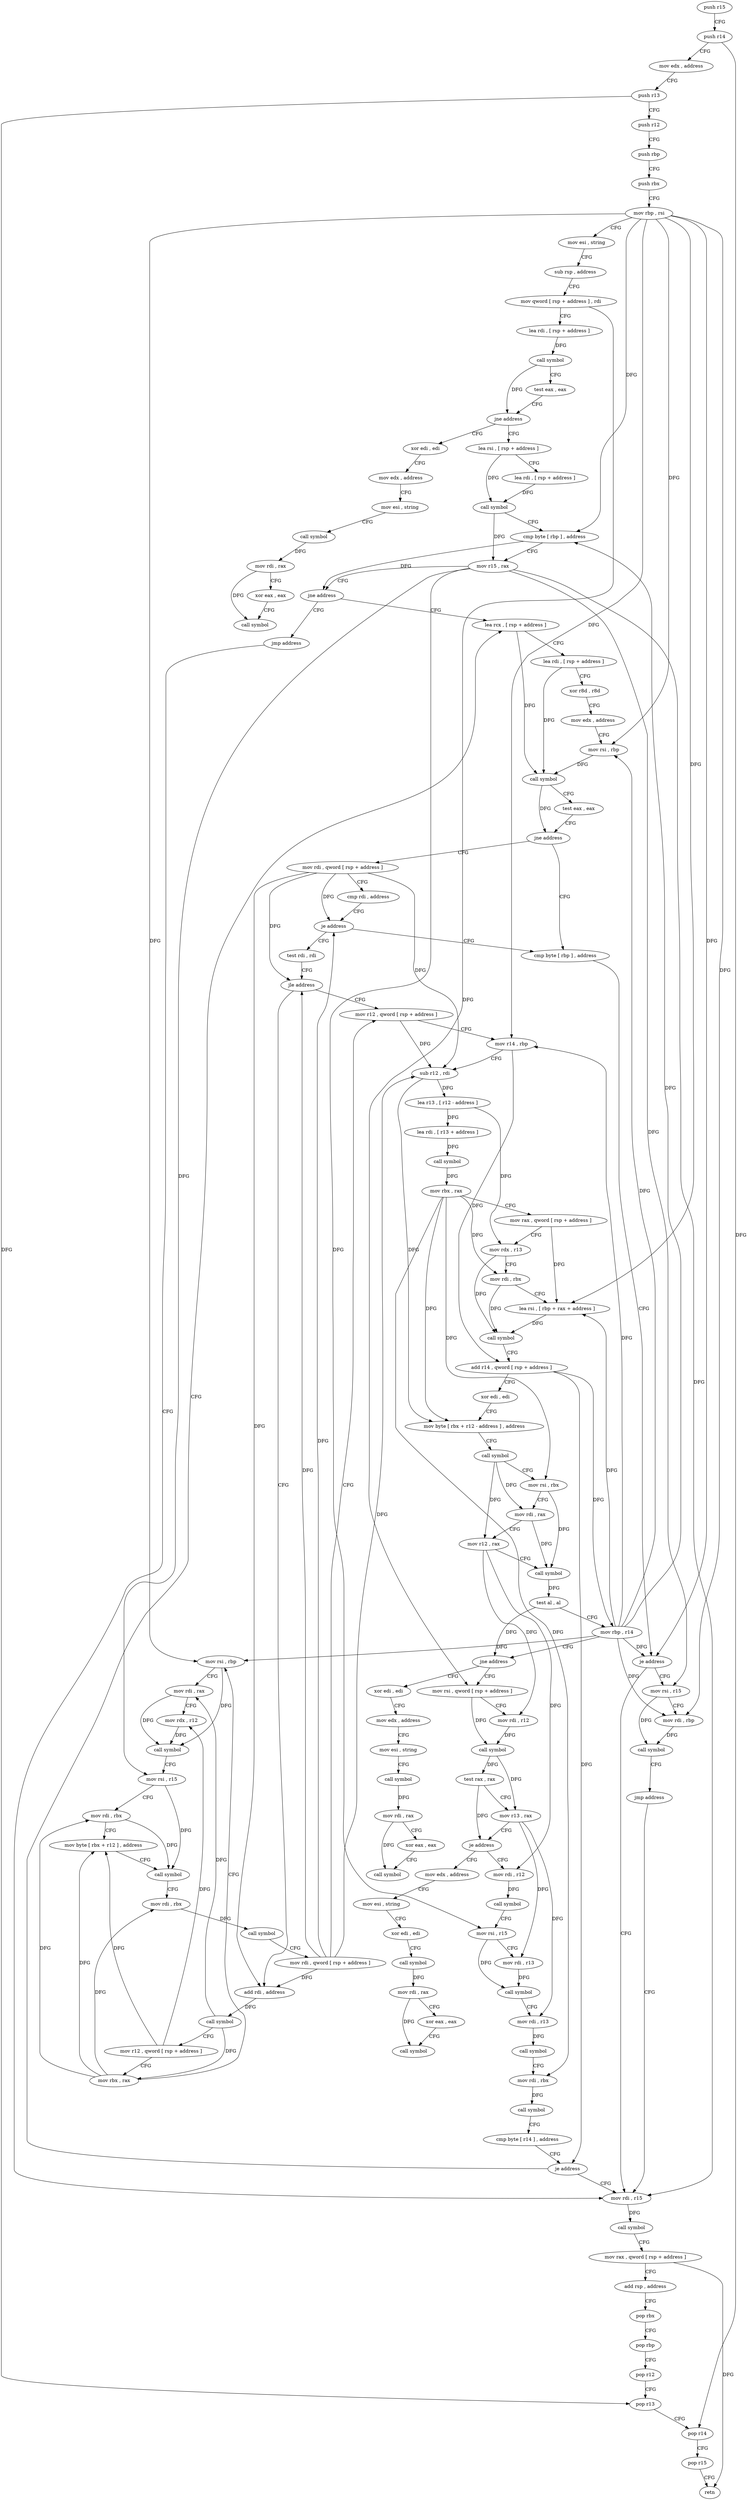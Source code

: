 digraph "func" {
"4216832" [label = "push r15" ]
"4216834" [label = "push r14" ]
"4216836" [label = "mov edx , address" ]
"4216841" [label = "push r13" ]
"4216843" [label = "push r12" ]
"4216845" [label = "push rbp" ]
"4216846" [label = "push rbx" ]
"4216847" [label = "mov rbp , rsi" ]
"4216850" [label = "mov esi , string" ]
"4216855" [label = "sub rsp , address" ]
"4216859" [label = "mov qword [ rsp + address ] , rdi" ]
"4216864" [label = "lea rdi , [ rsp + address ]" ]
"4216869" [label = "call symbol" ]
"4216874" [label = "test eax , eax" ]
"4216876" [label = "jne address" ]
"4217336" [label = "xor edi , edi" ]
"4216882" [label = "lea rsi , [ rsp + address ]" ]
"4217338" [label = "mov edx , address" ]
"4217343" [label = "mov esi , string" ]
"4217348" [label = "call symbol" ]
"4217353" [label = "mov rdi , rax" ]
"4217356" [label = "xor eax , eax" ]
"4217358" [label = "call symbol" ]
"4216887" [label = "lea rdi , [ rsp + address ]" ]
"4216892" [label = "call symbol" ]
"4216897" [label = "cmp byte [ rbp ] , address" ]
"4216901" [label = "mov r15 , rax" ]
"4216904" [label = "jne address" ]
"4216982" [label = "lea rcx , [ rsp + address ]" ]
"4216906" [label = "jmp address" ]
"4216987" [label = "lea rdi , [ rsp + address ]" ]
"4216992" [label = "xor r8d , r8d" ]
"4216995" [label = "mov edx , address" ]
"4217000" [label = "mov rsi , rbp" ]
"4217003" [label = "call symbol" ]
"4217008" [label = "test eax , eax" ]
"4217010" [label = "jne address" ]
"4217312" [label = "cmp byte [ rbp ] , address" ]
"4217016" [label = "mov rdi , qword [ rsp + address ]" ]
"4217277" [label = "mov rdi , r15" ]
"4217316" [label = "je address" ]
"4217318" [label = "mov rsi , r15" ]
"4217021" [label = "cmp rdi , address" ]
"4217025" [label = "je address" ]
"4217031" [label = "test rdi , rdi" ]
"4217280" [label = "call symbol" ]
"4217285" [label = "mov rax , qword [ rsp + address ]" ]
"4217290" [label = "add rsp , address" ]
"4217294" [label = "pop rbx" ]
"4217295" [label = "pop rbp" ]
"4217296" [label = "pop r12" ]
"4217298" [label = "pop r13" ]
"4217300" [label = "pop r14" ]
"4217302" [label = "pop r15" ]
"4217304" [label = "retn" ]
"4217321" [label = "mov rdi , rbp" ]
"4217324" [label = "call symbol" ]
"4217329" [label = "jmp address" ]
"4217034" [label = "jle address" ]
"4217096" [label = "mov r12 , qword [ rsp + address ]" ]
"4217036" [label = "add rdi , address" ]
"4217101" [label = "mov r14 , rbp" ]
"4217104" [label = "sub r12 , rdi" ]
"4217107" [label = "lea r13 , [ r12 - address ]" ]
"4217112" [label = "lea rdi , [ r13 + address ]" ]
"4217116" [label = "call symbol" ]
"4217121" [label = "mov rbx , rax" ]
"4217124" [label = "mov rax , qword [ rsp + address ]" ]
"4217129" [label = "mov rdx , r13" ]
"4217132" [label = "mov rdi , rbx" ]
"4217135" [label = "lea rsi , [ rbp + rax + address ]" ]
"4217140" [label = "call symbol" ]
"4217145" [label = "add r14 , qword [ rsp + address ]" ]
"4217150" [label = "xor edi , edi" ]
"4217152" [label = "mov byte [ rbx + r12 - address ] , address" ]
"4217158" [label = "call symbol" ]
"4217163" [label = "mov rsi , rbx" ]
"4217166" [label = "mov rdi , rax" ]
"4217169" [label = "mov r12 , rax" ]
"4217172" [label = "call symbol" ]
"4217177" [label = "test al , al" ]
"4217179" [label = "mov rbp , r14" ]
"4217182" [label = "jne address" ]
"4216912" [label = "mov rsi , qword [ rsp + address ]" ]
"4217188" [label = "xor edi , edi" ]
"4217040" [label = "call symbol" ]
"4217045" [label = "mov r12 , qword [ rsp + address ]" ]
"4217050" [label = "mov rbx , rax" ]
"4217053" [label = "mov rsi , rbp" ]
"4217056" [label = "mov rdi , rax" ]
"4217059" [label = "mov rdx , r12" ]
"4217062" [label = "call symbol" ]
"4217067" [label = "mov rsi , r15" ]
"4217070" [label = "mov rdi , rbx" ]
"4217073" [label = "mov byte [ rbx + r12 ] , address" ]
"4217078" [label = "call symbol" ]
"4217083" [label = "mov rdi , rbx" ]
"4217086" [label = "call symbol" ]
"4217091" [label = "mov rdi , qword [ rsp + address ]" ]
"4216917" [label = "mov rdi , r12" ]
"4216920" [label = "call symbol" ]
"4216925" [label = "test rax , rax" ]
"4216928" [label = "mov r13 , rax" ]
"4216931" [label = "je address" ]
"4217224" [label = "mov edx , address" ]
"4216937" [label = "mov rdi , r12" ]
"4217190" [label = "mov edx , address" ]
"4217195" [label = "mov esi , string" ]
"4217200" [label = "call symbol" ]
"4217205" [label = "mov rdi , rax" ]
"4217208" [label = "xor eax , eax" ]
"4217210" [label = "call symbol" ]
"4217229" [label = "mov esi , string" ]
"4217234" [label = "xor edi , edi" ]
"4217236" [label = "call symbol" ]
"4217241" [label = "mov rdi , rax" ]
"4217244" [label = "xor eax , eax" ]
"4217246" [label = "call symbol" ]
"4216940" [label = "call symbol" ]
"4216945" [label = "mov rsi , r15" ]
"4216948" [label = "mov rdi , r13" ]
"4216951" [label = "call symbol" ]
"4216956" [label = "mov rdi , r13" ]
"4216959" [label = "call symbol" ]
"4216964" [label = "mov rdi , rbx" ]
"4216967" [label = "call symbol" ]
"4216972" [label = "cmp byte [ r14 ] , address" ]
"4216976" [label = "je address" ]
"4216832" -> "4216834" [ label = "CFG" ]
"4216834" -> "4216836" [ label = "CFG" ]
"4216834" -> "4217300" [ label = "DFG" ]
"4216836" -> "4216841" [ label = "CFG" ]
"4216841" -> "4216843" [ label = "CFG" ]
"4216841" -> "4217298" [ label = "DFG" ]
"4216843" -> "4216845" [ label = "CFG" ]
"4216845" -> "4216846" [ label = "CFG" ]
"4216846" -> "4216847" [ label = "CFG" ]
"4216847" -> "4216850" [ label = "CFG" ]
"4216847" -> "4216897" [ label = "DFG" ]
"4216847" -> "4217000" [ label = "DFG" ]
"4216847" -> "4217316" [ label = "DFG" ]
"4216847" -> "4217321" [ label = "DFG" ]
"4216847" -> "4217101" [ label = "DFG" ]
"4216847" -> "4217135" [ label = "DFG" ]
"4216847" -> "4217053" [ label = "DFG" ]
"4216850" -> "4216855" [ label = "CFG" ]
"4216855" -> "4216859" [ label = "CFG" ]
"4216859" -> "4216864" [ label = "CFG" ]
"4216859" -> "4216912" [ label = "DFG" ]
"4216864" -> "4216869" [ label = "DFG" ]
"4216869" -> "4216874" [ label = "CFG" ]
"4216869" -> "4216876" [ label = "DFG" ]
"4216874" -> "4216876" [ label = "CFG" ]
"4216876" -> "4217336" [ label = "CFG" ]
"4216876" -> "4216882" [ label = "CFG" ]
"4217336" -> "4217338" [ label = "CFG" ]
"4216882" -> "4216887" [ label = "CFG" ]
"4216882" -> "4216892" [ label = "DFG" ]
"4217338" -> "4217343" [ label = "CFG" ]
"4217343" -> "4217348" [ label = "CFG" ]
"4217348" -> "4217353" [ label = "DFG" ]
"4217353" -> "4217356" [ label = "CFG" ]
"4217353" -> "4217358" [ label = "DFG" ]
"4217356" -> "4217358" [ label = "CFG" ]
"4216887" -> "4216892" [ label = "DFG" ]
"4216892" -> "4216897" [ label = "CFG" ]
"4216892" -> "4216901" [ label = "DFG" ]
"4216897" -> "4216901" [ label = "CFG" ]
"4216897" -> "4216904" [ label = "DFG" ]
"4216901" -> "4216904" [ label = "CFG" ]
"4216901" -> "4217277" [ label = "DFG" ]
"4216901" -> "4217318" [ label = "DFG" ]
"4216901" -> "4217067" [ label = "DFG" ]
"4216901" -> "4216945" [ label = "DFG" ]
"4216904" -> "4216982" [ label = "CFG" ]
"4216904" -> "4216906" [ label = "CFG" ]
"4216982" -> "4216987" [ label = "CFG" ]
"4216982" -> "4217003" [ label = "DFG" ]
"4216906" -> "4217277" [ label = "CFG" ]
"4216987" -> "4216992" [ label = "CFG" ]
"4216987" -> "4217003" [ label = "DFG" ]
"4216992" -> "4216995" [ label = "CFG" ]
"4216995" -> "4217000" [ label = "CFG" ]
"4217000" -> "4217003" [ label = "DFG" ]
"4217003" -> "4217008" [ label = "CFG" ]
"4217003" -> "4217010" [ label = "DFG" ]
"4217008" -> "4217010" [ label = "CFG" ]
"4217010" -> "4217312" [ label = "CFG" ]
"4217010" -> "4217016" [ label = "CFG" ]
"4217312" -> "4217316" [ label = "CFG" ]
"4217016" -> "4217021" [ label = "CFG" ]
"4217016" -> "4217025" [ label = "DFG" ]
"4217016" -> "4217034" [ label = "DFG" ]
"4217016" -> "4217104" [ label = "DFG" ]
"4217016" -> "4217036" [ label = "DFG" ]
"4217277" -> "4217280" [ label = "DFG" ]
"4217316" -> "4217277" [ label = "CFG" ]
"4217316" -> "4217318" [ label = "CFG" ]
"4217318" -> "4217321" [ label = "CFG" ]
"4217318" -> "4217324" [ label = "DFG" ]
"4217021" -> "4217025" [ label = "CFG" ]
"4217025" -> "4217312" [ label = "CFG" ]
"4217025" -> "4217031" [ label = "CFG" ]
"4217031" -> "4217034" [ label = "CFG" ]
"4217280" -> "4217285" [ label = "CFG" ]
"4217285" -> "4217290" [ label = "CFG" ]
"4217285" -> "4217304" [ label = "DFG" ]
"4217290" -> "4217294" [ label = "CFG" ]
"4217294" -> "4217295" [ label = "CFG" ]
"4217295" -> "4217296" [ label = "CFG" ]
"4217296" -> "4217298" [ label = "CFG" ]
"4217298" -> "4217300" [ label = "CFG" ]
"4217300" -> "4217302" [ label = "CFG" ]
"4217302" -> "4217304" [ label = "CFG" ]
"4217321" -> "4217324" [ label = "DFG" ]
"4217324" -> "4217329" [ label = "CFG" ]
"4217329" -> "4217277" [ label = "CFG" ]
"4217034" -> "4217096" [ label = "CFG" ]
"4217034" -> "4217036" [ label = "CFG" ]
"4217096" -> "4217101" [ label = "CFG" ]
"4217096" -> "4217104" [ label = "DFG" ]
"4217036" -> "4217040" [ label = "DFG" ]
"4217101" -> "4217104" [ label = "CFG" ]
"4217101" -> "4217145" [ label = "DFG" ]
"4217104" -> "4217107" [ label = "DFG" ]
"4217104" -> "4217152" [ label = "DFG" ]
"4217107" -> "4217112" [ label = "DFG" ]
"4217107" -> "4217129" [ label = "DFG" ]
"4217112" -> "4217116" [ label = "DFG" ]
"4217116" -> "4217121" [ label = "DFG" ]
"4217121" -> "4217124" [ label = "CFG" ]
"4217121" -> "4217132" [ label = "DFG" ]
"4217121" -> "4217152" [ label = "DFG" ]
"4217121" -> "4217163" [ label = "DFG" ]
"4217121" -> "4216964" [ label = "DFG" ]
"4217124" -> "4217129" [ label = "CFG" ]
"4217124" -> "4217135" [ label = "DFG" ]
"4217129" -> "4217132" [ label = "CFG" ]
"4217129" -> "4217140" [ label = "DFG" ]
"4217132" -> "4217135" [ label = "CFG" ]
"4217132" -> "4217140" [ label = "DFG" ]
"4217135" -> "4217140" [ label = "DFG" ]
"4217140" -> "4217145" [ label = "CFG" ]
"4217145" -> "4217150" [ label = "CFG" ]
"4217145" -> "4217179" [ label = "DFG" ]
"4217145" -> "4216976" [ label = "DFG" ]
"4217150" -> "4217152" [ label = "CFG" ]
"4217152" -> "4217158" [ label = "CFG" ]
"4217158" -> "4217163" [ label = "CFG" ]
"4217158" -> "4217166" [ label = "DFG" ]
"4217158" -> "4217169" [ label = "DFG" ]
"4217163" -> "4217166" [ label = "CFG" ]
"4217163" -> "4217172" [ label = "DFG" ]
"4217166" -> "4217169" [ label = "CFG" ]
"4217166" -> "4217172" [ label = "DFG" ]
"4217169" -> "4217172" [ label = "CFG" ]
"4217169" -> "4216917" [ label = "DFG" ]
"4217169" -> "4216937" [ label = "DFG" ]
"4217172" -> "4217177" [ label = "DFG" ]
"4217177" -> "4217179" [ label = "CFG" ]
"4217177" -> "4217182" [ label = "DFG" ]
"4217179" -> "4217182" [ label = "CFG" ]
"4217179" -> "4216897" [ label = "DFG" ]
"4217179" -> "4217000" [ label = "DFG" ]
"4217179" -> "4217316" [ label = "DFG" ]
"4217179" -> "4217321" [ label = "DFG" ]
"4217179" -> "4217101" [ label = "DFG" ]
"4217179" -> "4217135" [ label = "DFG" ]
"4217179" -> "4217053" [ label = "DFG" ]
"4217182" -> "4216912" [ label = "CFG" ]
"4217182" -> "4217188" [ label = "CFG" ]
"4216912" -> "4216917" [ label = "CFG" ]
"4216912" -> "4216920" [ label = "DFG" ]
"4217188" -> "4217190" [ label = "CFG" ]
"4217040" -> "4217045" [ label = "CFG" ]
"4217040" -> "4217050" [ label = "DFG" ]
"4217040" -> "4217056" [ label = "DFG" ]
"4217045" -> "4217050" [ label = "CFG" ]
"4217045" -> "4217059" [ label = "DFG" ]
"4217045" -> "4217073" [ label = "DFG" ]
"4217050" -> "4217053" [ label = "CFG" ]
"4217050" -> "4217070" [ label = "DFG" ]
"4217050" -> "4217073" [ label = "DFG" ]
"4217050" -> "4217083" [ label = "DFG" ]
"4217053" -> "4217056" [ label = "CFG" ]
"4217053" -> "4217062" [ label = "DFG" ]
"4217056" -> "4217059" [ label = "CFG" ]
"4217056" -> "4217062" [ label = "DFG" ]
"4217059" -> "4217062" [ label = "DFG" ]
"4217062" -> "4217067" [ label = "CFG" ]
"4217067" -> "4217070" [ label = "CFG" ]
"4217067" -> "4217078" [ label = "DFG" ]
"4217070" -> "4217073" [ label = "CFG" ]
"4217070" -> "4217078" [ label = "DFG" ]
"4217073" -> "4217078" [ label = "CFG" ]
"4217078" -> "4217083" [ label = "CFG" ]
"4217083" -> "4217086" [ label = "DFG" ]
"4217086" -> "4217091" [ label = "CFG" ]
"4217091" -> "4217096" [ label = "CFG" ]
"4217091" -> "4217025" [ label = "DFG" ]
"4217091" -> "4217034" [ label = "DFG" ]
"4217091" -> "4217104" [ label = "DFG" ]
"4217091" -> "4217036" [ label = "DFG" ]
"4216917" -> "4216920" [ label = "DFG" ]
"4216920" -> "4216925" [ label = "DFG" ]
"4216920" -> "4216928" [ label = "DFG" ]
"4216925" -> "4216928" [ label = "CFG" ]
"4216925" -> "4216931" [ label = "DFG" ]
"4216928" -> "4216931" [ label = "CFG" ]
"4216928" -> "4216948" [ label = "DFG" ]
"4216928" -> "4216956" [ label = "DFG" ]
"4216931" -> "4217224" [ label = "CFG" ]
"4216931" -> "4216937" [ label = "CFG" ]
"4217224" -> "4217229" [ label = "CFG" ]
"4216937" -> "4216940" [ label = "DFG" ]
"4217190" -> "4217195" [ label = "CFG" ]
"4217195" -> "4217200" [ label = "CFG" ]
"4217200" -> "4217205" [ label = "DFG" ]
"4217205" -> "4217208" [ label = "CFG" ]
"4217205" -> "4217210" [ label = "DFG" ]
"4217208" -> "4217210" [ label = "CFG" ]
"4217229" -> "4217234" [ label = "CFG" ]
"4217234" -> "4217236" [ label = "CFG" ]
"4217236" -> "4217241" [ label = "DFG" ]
"4217241" -> "4217244" [ label = "CFG" ]
"4217241" -> "4217246" [ label = "DFG" ]
"4217244" -> "4217246" [ label = "CFG" ]
"4216940" -> "4216945" [ label = "CFG" ]
"4216945" -> "4216948" [ label = "CFG" ]
"4216945" -> "4216951" [ label = "DFG" ]
"4216948" -> "4216951" [ label = "DFG" ]
"4216951" -> "4216956" [ label = "CFG" ]
"4216956" -> "4216959" [ label = "DFG" ]
"4216959" -> "4216964" [ label = "CFG" ]
"4216964" -> "4216967" [ label = "DFG" ]
"4216967" -> "4216972" [ label = "CFG" ]
"4216972" -> "4216976" [ label = "CFG" ]
"4216976" -> "4217277" [ label = "CFG" ]
"4216976" -> "4216982" [ label = "CFG" ]
}
